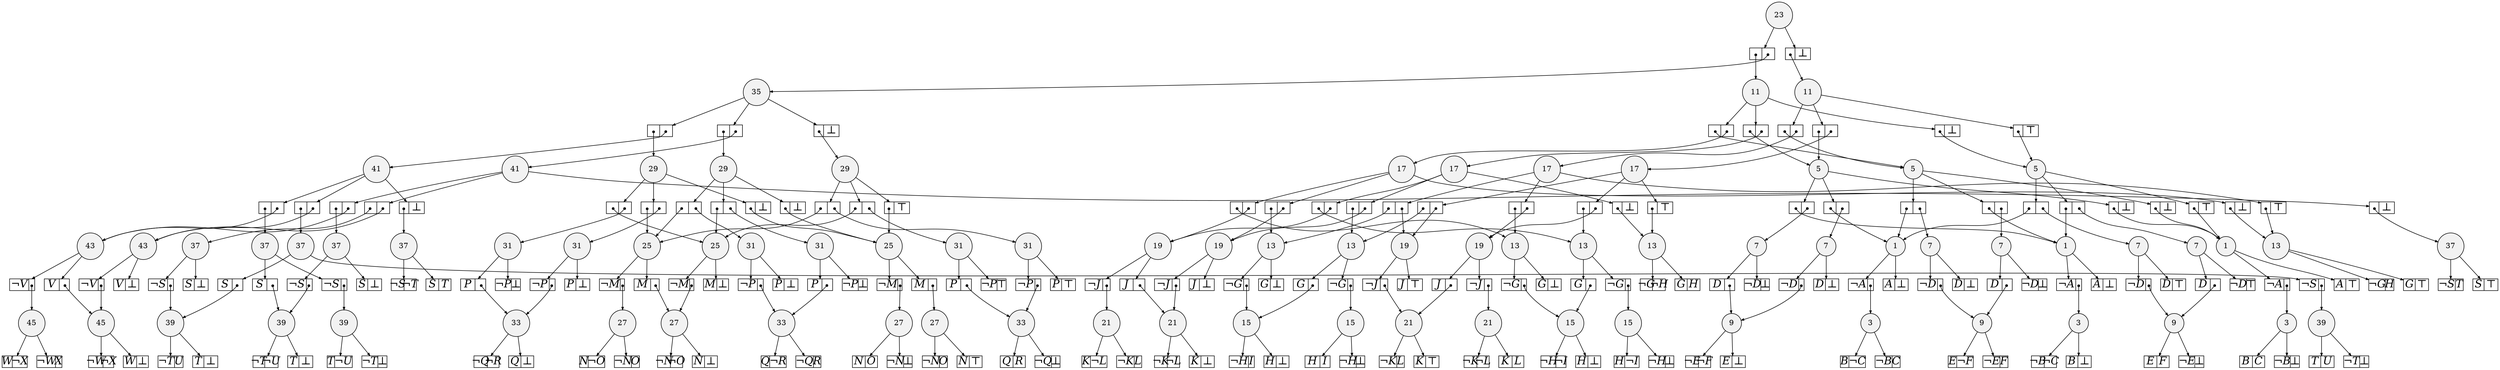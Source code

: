 
digraph sdd {

overlap=false

{rank=same; n303 n269 }
{rank=same; n293 n304 }
{rank=same; n368 n330 }
{rank=same; n277 n279 n275 n281 }
{rank=same; n329 n367 n327 n326 n366 n365 }
{rank=same; n369 }
{rank=same; n252 n351 n340 }
{rank=same; n352 n353 n342 n253 n341 n254 }
{rank=same; n343 n354 n255 }
{rank=same; n209 n241 n214 n213 }
{rank=same; n215 n239 n242 }
{rank=same; n370 }
{rank=same; n199 n136 n106 n133 }
{rank=same; n127 n137 n200 n134 }
{rank=same; n202 n201 n161 n195 }
{rank=same; n115 n111 n117 n113 }
{rank=same; n157 n158 n192 n194 n193 n160 }
{rank=same; n197 n203 }
{rank=same; n92 n167 n180 }
{rank=same; n169 n181 n94 n93 n168 n182 }
{rank=same; n170 n183 n95 }
{rank=same; n83 n59 n55 }
{rank=same; n87 n89 n80 }

n303 [label= "45",style=filled,fillcolor=gray95,shape=circle,height=.25,width=.25]; 
n303e0
      [label= "<L>W|<R>&not;X",
      shape=record,
      fontsize=20,
      fontname="Times-Italic",
      fillcolor=white,
      style=filled,
      fixedsize=true,
      height=.30, 
      width=.65];

n303->n303e0 [arrowsize=.50];
n303e1
      [label= "<L>&not;W|<R>X",
      shape=record,
      fontsize=20,
      fontname="Times-Italic",
      fillcolor=white,
      style=filled,
      fixedsize=true,
      height=.30, 
      width=.65];

n303->n303e1 [arrowsize=.50];
n269 [label= "45",style=filled,fillcolor=gray95,shape=circle,height=.25,width=.25]; 
n269e0
      [label= "<L>&not;W|<R>&not;X",
      shape=record,
      fontsize=20,
      fontname="Times-Italic",
      fillcolor=white,
      style=filled,
      fixedsize=true,
      height=.30, 
      width=.65];

n269->n269e0 [arrowsize=.50];
n269e1
      [label= "<L>W|<R>&#8869;",
      shape=record,
      fontsize=20,
      fontname="Times-Italic",
      fillcolor=white,
      style=filled,
      fixedsize=true,
      height=.30, 
      width=.65];

n269->n269e1 [arrowsize=.50];
n293 [label= "43",style=filled,fillcolor=gray95,shape=circle,height=.25,width=.25]; 
n293e0
      [label= "<L>&not;V|<R>",
      shape=record,
      fontsize=20,
      fontname="Times-Italic",
      fillcolor=white,
      style=filled,
      fixedsize=true,
      height=.30, 
      width=.65];

n293->n293e0 [arrowsize=.50];
n293e0:R:c->n269 [arrowsize=.50,tailclip=false,arrowtail=dot,dir=both];
n293e1
      [label= "<L>V|<R>&#8869;",
      shape=record,
      fontsize=20,
      fontname="Times-Italic",
      fillcolor=white,
      style=filled,
      fixedsize=true,
      height=.30, 
      width=.65];

n293->n293e1 [arrowsize=.50];
n304 [label= "43",style=filled,fillcolor=gray95,shape=circle,height=.25,width=.25]; 
n304e0
      [label= "<L>&not;V|<R>",
      shape=record,
      fontsize=20,
      fontname="Times-Italic",
      fillcolor=white,
      style=filled,
      fixedsize=true,
      height=.30, 
      width=.65];

n304->n304e0 [arrowsize=.50];
n304e0:R:c->n303 [arrowsize=.50,tailclip=false,arrowtail=dot,dir=both];
n304e1
      [label= "<L>V|<R>",
      shape=record,
      fontsize=20,
      fontname="Times-Italic",
      fillcolor=white,
      style=filled,
      fixedsize=true,
      height=.30, 
      width=.65];

n304->n304e1 [arrowsize=.50];
n304e1:R:c->n269 [arrowsize=.50,tailclip=false,arrowtail=dot,dir=both];
n368 [label= "41",style=filled,fillcolor=gray95,shape=circle,height=.25,width=.25]; 
n368e0
      [label= "<L>|<R>",
      shape=record,
      fontsize=20,
      fontname="Times-Italic",
      fillcolor=white,
      style=filled,
      fixedsize=true,
      height=.30, 
      width=.65];

n368->n368e0 [arrowsize=.50];
n368e0:L:c->n365 [arrowsize=.50,tailclip=false,arrowtail=dot,dir=both];
n368e0:R:c->n304 [arrowsize=.50,tailclip=false,arrowtail=dot,dir=both];
n368e1
      [label= "<L>|<R>",
      shape=record,
      fontsize=20,
      fontname="Times-Italic",
      fillcolor=white,
      style=filled,
      fixedsize=true,
      height=.30, 
      width=.65];

n368->n368e1 [arrowsize=.50];
n368e1:L:c->n366 [arrowsize=.50,tailclip=false,arrowtail=dot,dir=both];
n368e1:R:c->n293 [arrowsize=.50,tailclip=false,arrowtail=dot,dir=both];
n368e2
      [label= "<L>|<R>&#8869;",
      shape=record,
      fontsize=20,
      fontname="Times-Italic",
      fillcolor=white,
      style=filled,
      fixedsize=true,
      height=.30, 
      width=.65];

n368->n368e2 [arrowsize=.50];
n368e2:L:c->n367 [arrowsize=.50,tailclip=false,arrowtail=dot,dir=both];
n330 [label= "41",style=filled,fillcolor=gray95,shape=circle,height=.25,width=.25]; 
n330e0
      [label= "<L>|<R>",
      shape=record,
      fontsize=20,
      fontname="Times-Italic",
      fillcolor=white,
      style=filled,
      fixedsize=true,
      height=.30, 
      width=.65];

n330->n330e0 [arrowsize=.50];
n330e0:L:c->n326 [arrowsize=.50,tailclip=false,arrowtail=dot,dir=both];
n330e0:R:c->n304 [arrowsize=.50,tailclip=false,arrowtail=dot,dir=both];
n330e1
      [label= "<L>|<R>",
      shape=record,
      fontsize=20,
      fontname="Times-Italic",
      fillcolor=white,
      style=filled,
      fixedsize=true,
      height=.30, 
      width=.65];

n330->n330e1 [arrowsize=.50];
n330e1:L:c->n327 [arrowsize=.50,tailclip=false,arrowtail=dot,dir=both];
n330e1:R:c->n293 [arrowsize=.50,tailclip=false,arrowtail=dot,dir=both];
n330e2
      [label= "<L>|<R>&#8869;",
      shape=record,
      fontsize=20,
      fontname="Times-Italic",
      fillcolor=white,
      style=filled,
      fixedsize=true,
      height=.30, 
      width=.65];

n330->n330e2 [arrowsize=.50];
n330e2:L:c->n329 [arrowsize=.50,tailclip=false,arrowtail=dot,dir=both];
n277 [label= "39",style=filled,fillcolor=gray95,shape=circle,height=.25,width=.25]; 
n277e0
      [label= "<L>T|<R>U",
      shape=record,
      fontsize=20,
      fontname="Times-Italic",
      fillcolor=white,
      style=filled,
      fixedsize=true,
      height=.30, 
      width=.65];

n277->n277e0 [arrowsize=.50];
n277e1
      [label= "<L>&not;T|<R>&#8869;",
      shape=record,
      fontsize=20,
      fontname="Times-Italic",
      fillcolor=white,
      style=filled,
      fixedsize=true,
      height=.30, 
      width=.65];

n277->n277e1 [arrowsize=.50];
n279 [label= "39",style=filled,fillcolor=gray95,shape=circle,height=.25,width=.25]; 
n279e0
      [label= "<L>&not;T|<R>&not;U",
      shape=record,
      fontsize=20,
      fontname="Times-Italic",
      fillcolor=white,
      style=filled,
      fixedsize=true,
      height=.30, 
      width=.65];

n279->n279e0 [arrowsize=.50];
n279e1
      [label= "<L>T|<R>&#8869;",
      shape=record,
      fontsize=20,
      fontname="Times-Italic",
      fillcolor=white,
      style=filled,
      fixedsize=true,
      height=.30, 
      width=.65];

n279->n279e1 [arrowsize=.50];
n275 [label= "39",style=filled,fillcolor=gray95,shape=circle,height=.25,width=.25]; 
n275e0
      [label= "<L>T|<R>&not;U",
      shape=record,
      fontsize=20,
      fontname="Times-Italic",
      fillcolor=white,
      style=filled,
      fixedsize=true,
      height=.30, 
      width=.65];

n275->n275e0 [arrowsize=.50];
n275e1
      [label= "<L>&not;T|<R>&#8869;",
      shape=record,
      fontsize=20,
      fontname="Times-Italic",
      fillcolor=white,
      style=filled,
      fixedsize=true,
      height=.30, 
      width=.65];

n275->n275e1 [arrowsize=.50];
n281 [label= "39",style=filled,fillcolor=gray95,shape=circle,height=.25,width=.25]; 
n281e0
      [label= "<L>&not;T|<R>U",
      shape=record,
      fontsize=20,
      fontname="Times-Italic",
      fillcolor=white,
      style=filled,
      fixedsize=true,
      height=.30, 
      width=.65];

n281->n281e0 [arrowsize=.50];
n281e1
      [label= "<L>T|<R>&#8869;",
      shape=record,
      fontsize=20,
      fontname="Times-Italic",
      fillcolor=white,
      style=filled,
      fixedsize=true,
      height=.30, 
      width=.65];

n281->n281e1 [arrowsize=.50];
n329 [label= "37",style=filled,fillcolor=gray95,shape=circle,height=.25,width=.25]; 
n329e0
      [label= "<L>&not;S|<R>T",
      shape=record,
      fontsize=20,
      fontname="Times-Italic",
      fillcolor=white,
      style=filled,
      fixedsize=true,
      height=.30, 
      width=.65];

n329->n329e0 [arrowsize=.50];
n329e1
      [label= "<L>S|<R>&#8868;",
      shape=record,
      fontsize=20,
      fontname="Times-Italic",
      fillcolor=white,
      style=filled,
      fixedsize=true,
      height=.30, 
      width=.65];

n329->n329e1 [arrowsize=.50];
n367 [label= "37",style=filled,fillcolor=gray95,shape=circle,height=.25,width=.25]; 
n367e0
      [label= "<L>&not;S|<R>&not;T",
      shape=record,
      fontsize=20,
      fontname="Times-Italic",
      fillcolor=white,
      style=filled,
      fixedsize=true,
      height=.30, 
      width=.65];

n367->n367e0 [arrowsize=.50];
n367e1
      [label= "<L>S|<R>T",
      shape=record,
      fontsize=20,
      fontname="Times-Italic",
      fillcolor=white,
      style=filled,
      fixedsize=true,
      height=.30, 
      width=.65];

n367->n367e1 [arrowsize=.50];
n327 [label= "37",style=filled,fillcolor=gray95,shape=circle,height=.25,width=.25]; 
n327e0
      [label= "<L>&not;S|<R>",
      shape=record,
      fontsize=20,
      fontname="Times-Italic",
      fillcolor=white,
      style=filled,
      fixedsize=true,
      height=.30, 
      width=.65];

n327->n327e0 [arrowsize=.50];
n327e0:R:c->n281 [arrowsize=.50,tailclip=false,arrowtail=dot,dir=both];
n327e1
      [label= "<L>S|<R>&#8869;",
      shape=record,
      fontsize=20,
      fontname="Times-Italic",
      fillcolor=white,
      style=filled,
      fixedsize=true,
      height=.30, 
      width=.65];

n327->n327e1 [arrowsize=.50];
n326 [label= "37",style=filled,fillcolor=gray95,shape=circle,height=.25,width=.25]; 
n326e0
      [label= "<L>&not;S|<R>",
      shape=record,
      fontsize=20,
      fontname="Times-Italic",
      fillcolor=white,
      style=filled,
      fixedsize=true,
      height=.30, 
      width=.65];

n326->n326e0 [arrowsize=.50];
n326e0:R:c->n279 [arrowsize=.50,tailclip=false,arrowtail=dot,dir=both];
n326e1
      [label= "<L>S|<R>&#8869;",
      shape=record,
      fontsize=20,
      fontname="Times-Italic",
      fillcolor=white,
      style=filled,
      fixedsize=true,
      height=.30, 
      width=.65];

n326->n326e1 [arrowsize=.50];
n366 [label= "37",style=filled,fillcolor=gray95,shape=circle,height=.25,width=.25]; 
n366e0
      [label= "<L>S|<R>",
      shape=record,
      fontsize=20,
      fontname="Times-Italic",
      fillcolor=white,
      style=filled,
      fixedsize=true,
      height=.30, 
      width=.65];

n366->n366e0 [arrowsize=.50];
n366e0:R:c->n281 [arrowsize=.50,tailclip=false,arrowtail=dot,dir=both];
n366e1
      [label= "<L>&not;S|<R>",
      shape=record,
      fontsize=20,
      fontname="Times-Italic",
      fillcolor=white,
      style=filled,
      fixedsize=true,
      height=.30, 
      width=.65];

n366->n366e1 [arrowsize=.50];
n366e1:R:c->n277 [arrowsize=.50,tailclip=false,arrowtail=dot,dir=both];
n365 [label= "37",style=filled,fillcolor=gray95,shape=circle,height=.25,width=.25]; 
n365e0
      [label= "<L>S|<R>",
      shape=record,
      fontsize=20,
      fontname="Times-Italic",
      fillcolor=white,
      style=filled,
      fixedsize=true,
      height=.30, 
      width=.65];

n365->n365e0 [arrowsize=.50];
n365e0:R:c->n279 [arrowsize=.50,tailclip=false,arrowtail=dot,dir=both];
n365e1
      [label= "<L>&not;S|<R>",
      shape=record,
      fontsize=20,
      fontname="Times-Italic",
      fillcolor=white,
      style=filled,
      fixedsize=true,
      height=.30, 
      width=.65];

n365->n365e1 [arrowsize=.50];
n365e1:R:c->n275 [arrowsize=.50,tailclip=false,arrowtail=dot,dir=both];
n369 [label= "35",style=filled,fillcolor=gray95,shape=circle,height=.25,width=.25]; 
n369e0
      [label= "<L>|<R>",
      shape=record,
      fontsize=20,
      fontname="Times-Italic",
      fillcolor=white,
      style=filled,
      fixedsize=true,
      height=.30, 
      width=.65];

n369->n369e0 [arrowsize=.50];
n369e0:L:c->n343 [arrowsize=.50,tailclip=false,arrowtail=dot,dir=both];
n369e0:R:c->n368 [arrowsize=.50,tailclip=false,arrowtail=dot,dir=both];
n369e1
      [label= "<L>|<R>",
      shape=record,
      fontsize=20,
      fontname="Times-Italic",
      fillcolor=white,
      style=filled,
      fixedsize=true,
      height=.30, 
      width=.65];

n369->n369e1 [arrowsize=.50];
n369e1:L:c->n354 [arrowsize=.50,tailclip=false,arrowtail=dot,dir=both];
n369e1:R:c->n330 [arrowsize=.50,tailclip=false,arrowtail=dot,dir=both];
n369e2
      [label= "<L>|<R>&#8869;",
      shape=record,
      fontsize=20,
      fontname="Times-Italic",
      fillcolor=white,
      style=filled,
      fixedsize=true,
      height=.30, 
      width=.65];

n369->n369e2 [arrowsize=.50];
n369e2:L:c->n255 [arrowsize=.50,tailclip=false,arrowtail=dot,dir=both];
n252 [label= "33",style=filled,fillcolor=gray95,shape=circle,height=.25,width=.25]; 
n252e0
      [label= "<L>Q|<R>R",
      shape=record,
      fontsize=20,
      fontname="Times-Italic",
      fillcolor=white,
      style=filled,
      fixedsize=true,
      height=.30, 
      width=.65];

n252->n252e0 [arrowsize=.50];
n252e1
      [label= "<L>&not;Q|<R>&#8869;",
      shape=record,
      fontsize=20,
      fontname="Times-Italic",
      fillcolor=white,
      style=filled,
      fixedsize=true,
      height=.30, 
      width=.65];

n252->n252e1 [arrowsize=.50];
n351 [label= "33",style=filled,fillcolor=gray95,shape=circle,height=.25,width=.25]; 
n351e0
      [label= "<L>Q|<R>&not;R",
      shape=record,
      fontsize=20,
      fontname="Times-Italic",
      fillcolor=white,
      style=filled,
      fixedsize=true,
      height=.30, 
      width=.65];

n351->n351e0 [arrowsize=.50];
n351e1
      [label= "<L>&not;Q|<R>R",
      shape=record,
      fontsize=20,
      fontname="Times-Italic",
      fillcolor=white,
      style=filled,
      fixedsize=true,
      height=.30, 
      width=.65];

n351->n351e1 [arrowsize=.50];
n340 [label= "33",style=filled,fillcolor=gray95,shape=circle,height=.25,width=.25]; 
n340e0
      [label= "<L>&not;Q|<R>&not;R",
      shape=record,
      fontsize=20,
      fontname="Times-Italic",
      fillcolor=white,
      style=filled,
      fixedsize=true,
      height=.30, 
      width=.65];

n340->n340e0 [arrowsize=.50];
n340e1
      [label= "<L>Q|<R>&#8869;",
      shape=record,
      fontsize=20,
      fontname="Times-Italic",
      fillcolor=white,
      style=filled,
      fixedsize=true,
      height=.30, 
      width=.65];

n340->n340e1 [arrowsize=.50];
n352 [label= "31",style=filled,fillcolor=gray95,shape=circle,height=.25,width=.25]; 
n352e0
      [label= "<L>&not;P|<R>",
      shape=record,
      fontsize=20,
      fontname="Times-Italic",
      fillcolor=white,
      style=filled,
      fixedsize=true,
      height=.30, 
      width=.65];

n352->n352e0 [arrowsize=.50];
n352e0:R:c->n351 [arrowsize=.50,tailclip=false,arrowtail=dot,dir=both];
n352e1
      [label= "<L>P|<R>&#8869;",
      shape=record,
      fontsize=20,
      fontname="Times-Italic",
      fillcolor=white,
      style=filled,
      fixedsize=true,
      height=.30, 
      width=.65];

n352->n352e1 [arrowsize=.50];
n353 [label= "31",style=filled,fillcolor=gray95,shape=circle,height=.25,width=.25]; 
n353e0
      [label= "<L>P|<R>",
      shape=record,
      fontsize=20,
      fontname="Times-Italic",
      fillcolor=white,
      style=filled,
      fixedsize=true,
      height=.30, 
      width=.65];

n353->n353e0 [arrowsize=.50];
n353e0:R:c->n351 [arrowsize=.50,tailclip=false,arrowtail=dot,dir=both];
n353e1
      [label= "<L>&not;P|<R>&#8869;",
      shape=record,
      fontsize=20,
      fontname="Times-Italic",
      fillcolor=white,
      style=filled,
      fixedsize=true,
      height=.30, 
      width=.65];

n353->n353e1 [arrowsize=.50];
n342 [label= "31",style=filled,fillcolor=gray95,shape=circle,height=.25,width=.25]; 
n342e0
      [label= "<L>P|<R>",
      shape=record,
      fontsize=20,
      fontname="Times-Italic",
      fillcolor=white,
      style=filled,
      fixedsize=true,
      height=.30, 
      width=.65];

n342->n342e0 [arrowsize=.50];
n342e0:R:c->n340 [arrowsize=.50,tailclip=false,arrowtail=dot,dir=both];
n342e1
      [label= "<L>&not;P|<R>&#8869;",
      shape=record,
      fontsize=20,
      fontname="Times-Italic",
      fillcolor=white,
      style=filled,
      fixedsize=true,
      height=.30, 
      width=.65];

n342->n342e1 [arrowsize=.50];
n253 [label= "31",style=filled,fillcolor=gray95,shape=circle,height=.25,width=.25]; 
n253e0
      [label= "<L>P|<R>",
      shape=record,
      fontsize=20,
      fontname="Times-Italic",
      fillcolor=white,
      style=filled,
      fixedsize=true,
      height=.30, 
      width=.65];

n253->n253e0 [arrowsize=.50];
n253e0:R:c->n252 [arrowsize=.50,tailclip=false,arrowtail=dot,dir=both];
n253e1
      [label= "<L>&not;P|<R>&#8868;",
      shape=record,
      fontsize=20,
      fontname="Times-Italic",
      fillcolor=white,
      style=filled,
      fixedsize=true,
      height=.30, 
      width=.65];

n253->n253e1 [arrowsize=.50];
n341 [label= "31",style=filled,fillcolor=gray95,shape=circle,height=.25,width=.25]; 
n341e0
      [label= "<L>&not;P|<R>",
      shape=record,
      fontsize=20,
      fontname="Times-Italic",
      fillcolor=white,
      style=filled,
      fixedsize=true,
      height=.30, 
      width=.65];

n341->n341e0 [arrowsize=.50];
n341e0:R:c->n340 [arrowsize=.50,tailclip=false,arrowtail=dot,dir=both];
n341e1
      [label= "<L>P|<R>&#8869;",
      shape=record,
      fontsize=20,
      fontname="Times-Italic",
      fillcolor=white,
      style=filled,
      fixedsize=true,
      height=.30, 
      width=.65];

n341->n341e1 [arrowsize=.50];
n254 [label= "31",style=filled,fillcolor=gray95,shape=circle,height=.25,width=.25]; 
n254e0
      [label= "<L>&not;P|<R>",
      shape=record,
      fontsize=20,
      fontname="Times-Italic",
      fillcolor=white,
      style=filled,
      fixedsize=true,
      height=.30, 
      width=.65];

n254->n254e0 [arrowsize=.50];
n254e0:R:c->n252 [arrowsize=.50,tailclip=false,arrowtail=dot,dir=both];
n254e1
      [label= "<L>P|<R>&#8868;",
      shape=record,
      fontsize=20,
      fontname="Times-Italic",
      fillcolor=white,
      style=filled,
      fixedsize=true,
      height=.30, 
      width=.65];

n254->n254e1 [arrowsize=.50];
n343 [label= "29",style=filled,fillcolor=gray95,shape=circle,height=.25,width=.25]; 
n343e0
      [label= "<L>|<R>",
      shape=record,
      fontsize=20,
      fontname="Times-Italic",
      fillcolor=white,
      style=filled,
      fixedsize=true,
      height=.30, 
      width=.65];

n343->n343e0 [arrowsize=.50];
n343e0:L:c->n239 [arrowsize=.50,tailclip=false,arrowtail=dot,dir=both];
n343e0:R:c->n342 [arrowsize=.50,tailclip=false,arrowtail=dot,dir=both];
n343e1
      [label= "<L>|<R>",
      shape=record,
      fontsize=20,
      fontname="Times-Italic",
      fillcolor=white,
      style=filled,
      fixedsize=true,
      height=.30, 
      width=.65];

n343->n343e1 [arrowsize=.50];
n343e1:L:c->n242 [arrowsize=.50,tailclip=false,arrowtail=dot,dir=both];
n343e1:R:c->n341 [arrowsize=.50,tailclip=false,arrowtail=dot,dir=both];
n343e2
      [label= "<L>|<R>&#8869;",
      shape=record,
      fontsize=20,
      fontname="Times-Italic",
      fillcolor=white,
      style=filled,
      fixedsize=true,
      height=.30, 
      width=.65];

n343->n343e2 [arrowsize=.50];
n343e2:L:c->n215 [arrowsize=.50,tailclip=false,arrowtail=dot,dir=both];
n354 [label= "29",style=filled,fillcolor=gray95,shape=circle,height=.25,width=.25]; 
n354e0
      [label= "<L>|<R>",
      shape=record,
      fontsize=20,
      fontname="Times-Italic",
      fillcolor=white,
      style=filled,
      fixedsize=true,
      height=.30, 
      width=.65];

n354->n354e0 [arrowsize=.50];
n354e0:L:c->n239 [arrowsize=.50,tailclip=false,arrowtail=dot,dir=both];
n354e0:R:c->n353 [arrowsize=.50,tailclip=false,arrowtail=dot,dir=both];
n354e1
      [label= "<L>|<R>",
      shape=record,
      fontsize=20,
      fontname="Times-Italic",
      fillcolor=white,
      style=filled,
      fixedsize=true,
      height=.30, 
      width=.65];

n354->n354e1 [arrowsize=.50];
n354e1:L:c->n242 [arrowsize=.50,tailclip=false,arrowtail=dot,dir=both];
n354e1:R:c->n352 [arrowsize=.50,tailclip=false,arrowtail=dot,dir=both];
n354e2
      [label= "<L>|<R>&#8869;",
      shape=record,
      fontsize=20,
      fontname="Times-Italic",
      fillcolor=white,
      style=filled,
      fixedsize=true,
      height=.30, 
      width=.65];

n354->n354e2 [arrowsize=.50];
n354e2:L:c->n215 [arrowsize=.50,tailclip=false,arrowtail=dot,dir=both];
n255 [label= "29",style=filled,fillcolor=gray95,shape=circle,height=.25,width=.25]; 
n255e0
      [label= "<L>|<R>",
      shape=record,
      fontsize=20,
      fontname="Times-Italic",
      fillcolor=white,
      style=filled,
      fixedsize=true,
      height=.30, 
      width=.65];

n255->n255e0 [arrowsize=.50];
n255e0:L:c->n242 [arrowsize=.50,tailclip=false,arrowtail=dot,dir=both];
n255e0:R:c->n254 [arrowsize=.50,tailclip=false,arrowtail=dot,dir=both];
n255e1
      [label= "<L>|<R>",
      shape=record,
      fontsize=20,
      fontname="Times-Italic",
      fillcolor=white,
      style=filled,
      fixedsize=true,
      height=.30, 
      width=.65];

n255->n255e1 [arrowsize=.50];
n255e1:L:c->n239 [arrowsize=.50,tailclip=false,arrowtail=dot,dir=both];
n255e1:R:c->n253 [arrowsize=.50,tailclip=false,arrowtail=dot,dir=both];
n255e2
      [label= "<L>|<R>&#8868;",
      shape=record,
      fontsize=20,
      fontname="Times-Italic",
      fillcolor=white,
      style=filled,
      fixedsize=true,
      height=.30, 
      width=.65];

n255->n255e2 [arrowsize=.50];
n255e2:L:c->n215 [arrowsize=.50,tailclip=false,arrowtail=dot,dir=both];
n209 [label= "27",style=filled,fillcolor=gray95,shape=circle,height=.25,width=.25]; 
n209e0
      [label= "<L>&not;N|<R>&not;O",
      shape=record,
      fontsize=20,
      fontname="Times-Italic",
      fillcolor=white,
      style=filled,
      fixedsize=true,
      height=.30, 
      width=.65];

n209->n209e0 [arrowsize=.50];
n209e1
      [label= "<L>N|<R>&#8869;",
      shape=record,
      fontsize=20,
      fontname="Times-Italic",
      fillcolor=white,
      style=filled,
      fixedsize=true,
      height=.30, 
      width=.65];

n209->n209e1 [arrowsize=.50];
n241 [label= "27",style=filled,fillcolor=gray95,shape=circle,height=.25,width=.25]; 
n241e0
      [label= "<L>N|<R>&not;O",
      shape=record,
      fontsize=20,
      fontname="Times-Italic",
      fillcolor=white,
      style=filled,
      fixedsize=true,
      height=.30, 
      width=.65];

n241->n241e0 [arrowsize=.50];
n241e1
      [label= "<L>&not;N|<R>O",
      shape=record,
      fontsize=20,
      fontname="Times-Italic",
      fillcolor=white,
      style=filled,
      fixedsize=true,
      height=.30, 
      width=.65];

n241->n241e1 [arrowsize=.50];
n214 [label= "27",style=filled,fillcolor=gray95,shape=circle,height=.25,width=.25]; 
n214e0
      [label= "<L>N|<R>O",
      shape=record,
      fontsize=20,
      fontname="Times-Italic",
      fillcolor=white,
      style=filled,
      fixedsize=true,
      height=.30, 
      width=.65];

n214->n214e0 [arrowsize=.50];
n214e1
      [label= "<L>&not;N|<R>&#8869;",
      shape=record,
      fontsize=20,
      fontname="Times-Italic",
      fillcolor=white,
      style=filled,
      fixedsize=true,
      height=.30, 
      width=.65];

n214->n214e1 [arrowsize=.50];
n213 [label= "27",style=filled,fillcolor=gray95,shape=circle,height=.25,width=.25]; 
n213e0
      [label= "<L>&not;N|<R>O",
      shape=record,
      fontsize=20,
      fontname="Times-Italic",
      fillcolor=white,
      style=filled,
      fixedsize=true,
      height=.30, 
      width=.65];

n213->n213e0 [arrowsize=.50];
n213e1
      [label= "<L>N|<R>&#8868;",
      shape=record,
      fontsize=20,
      fontname="Times-Italic",
      fillcolor=white,
      style=filled,
      fixedsize=true,
      height=.30, 
      width=.65];

n213->n213e1 [arrowsize=.50];
n215 [label= "25",style=filled,fillcolor=gray95,shape=circle,height=.25,width=.25]; 
n215e0
      [label= "<L>&not;M|<R>",
      shape=record,
      fontsize=20,
      fontname="Times-Italic",
      fillcolor=white,
      style=filled,
      fixedsize=true,
      height=.30, 
      width=.65];

n215->n215e0 [arrowsize=.50];
n215e0:R:c->n214 [arrowsize=.50,tailclip=false,arrowtail=dot,dir=both];
n215e1
      [label= "<L>M|<R>",
      shape=record,
      fontsize=20,
      fontname="Times-Italic",
      fillcolor=white,
      style=filled,
      fixedsize=true,
      height=.30, 
      width=.65];

n215->n215e1 [arrowsize=.50];
n215e1:R:c->n213 [arrowsize=.50,tailclip=false,arrowtail=dot,dir=both];
n239 [label= "25",style=filled,fillcolor=gray95,shape=circle,height=.25,width=.25]; 
n239e0
      [label= "<L>&not;M|<R>",
      shape=record,
      fontsize=20,
      fontname="Times-Italic",
      fillcolor=white,
      style=filled,
      fixedsize=true,
      height=.30, 
      width=.65];

n239->n239e0 [arrowsize=.50];
n239e0:R:c->n209 [arrowsize=.50,tailclip=false,arrowtail=dot,dir=both];
n239e1
      [label= "<L>M|<R>&#8869;",
      shape=record,
      fontsize=20,
      fontname="Times-Italic",
      fillcolor=white,
      style=filled,
      fixedsize=true,
      height=.30, 
      width=.65];

n239->n239e1 [arrowsize=.50];
n242 [label= "25",style=filled,fillcolor=gray95,shape=circle,height=.25,width=.25]; 
n242e0
      [label= "<L>&not;M|<R>",
      shape=record,
      fontsize=20,
      fontname="Times-Italic",
      fillcolor=white,
      style=filled,
      fixedsize=true,
      height=.30, 
      width=.65];

n242->n242e0 [arrowsize=.50];
n242e0:R:c->n241 [arrowsize=.50,tailclip=false,arrowtail=dot,dir=both];
n242e1
      [label= "<L>M|<R>",
      shape=record,
      fontsize=20,
      fontname="Times-Italic",
      fillcolor=white,
      style=filled,
      fixedsize=true,
      height=.30, 
      width=.65];

n242->n242e1 [arrowsize=.50];
n242e1:R:c->n209 [arrowsize=.50,tailclip=false,arrowtail=dot,dir=both];
n370 [label= "23",style=filled,fillcolor=gray95,shape=circle,height=.25,width=.25]; 
n370e0
      [label= "<L>|<R>",
      shape=record,
      fontsize=20,
      fontname="Times-Italic",
      fillcolor=white,
      style=filled,
      fixedsize=true,
      height=.30, 
      width=.65];

n370->n370e0 [arrowsize=.50];
n370e0:L:c->n197 [arrowsize=.50,tailclip=false,arrowtail=dot,dir=both];
n370e0:R:c->n369 [arrowsize=.50,tailclip=false,arrowtail=dot,dir=both];
n370e1
      [label= "<L>|<R>&#8869;",
      shape=record,
      fontsize=20,
      fontname="Times-Italic",
      fillcolor=white,
      style=filled,
      fixedsize=true,
      height=.30, 
      width=.65];

n370->n370e1 [arrowsize=.50];
n370e1:L:c->n203 [arrowsize=.50,tailclip=false,arrowtail=dot,dir=both];
n199 [label= "21",style=filled,fillcolor=gray95,shape=circle,height=.25,width=.25]; 
n199e0
      [label= "<L>&not;K|<R>&not;L",
      shape=record,
      fontsize=20,
      fontname="Times-Italic",
      fillcolor=white,
      style=filled,
      fixedsize=true,
      height=.30, 
      width=.65];

n199->n199e0 [arrowsize=.50];
n199e1
      [label= "<L>K|<R>L",
      shape=record,
      fontsize=20,
      fontname="Times-Italic",
      fillcolor=white,
      style=filled,
      fixedsize=true,
      height=.30, 
      width=.65];

n199->n199e1 [arrowsize=.50];
n136 [label= "21",style=filled,fillcolor=gray95,shape=circle,height=.25,width=.25]; 
n136e0
      [label= "<L>K|<R>&not;L",
      shape=record,
      fontsize=20,
      fontname="Times-Italic",
      fillcolor=white,
      style=filled,
      fixedsize=true,
      height=.30, 
      width=.65];

n136->n136e0 [arrowsize=.50];
n136e1
      [label= "<L>&not;K|<R>L",
      shape=record,
      fontsize=20,
      fontname="Times-Italic",
      fillcolor=white,
      style=filled,
      fixedsize=true,
      height=.30, 
      width=.65];

n136->n136e1 [arrowsize=.50];
n106 [label= "21",style=filled,fillcolor=gray95,shape=circle,height=.25,width=.25]; 
n106e0
      [label= "<L>&not;K|<R>&not;L",
      shape=record,
      fontsize=20,
      fontname="Times-Italic",
      fillcolor=white,
      style=filled,
      fixedsize=true,
      height=.30, 
      width=.65];

n106->n106e0 [arrowsize=.50];
n106e1
      [label= "<L>K|<R>&#8869;",
      shape=record,
      fontsize=20,
      fontname="Times-Italic",
      fillcolor=white,
      style=filled,
      fixedsize=true,
      height=.30, 
      width=.65];

n106->n106e1 [arrowsize=.50];
n133 [label= "21",style=filled,fillcolor=gray95,shape=circle,height=.25,width=.25]; 
n133e0
      [label= "<L>&not;K|<R>L",
      shape=record,
      fontsize=20,
      fontname="Times-Italic",
      fillcolor=white,
      style=filled,
      fixedsize=true,
      height=.30, 
      width=.65];

n133->n133e0 [arrowsize=.50];
n133e1
      [label= "<L>K|<R>&#8868;",
      shape=record,
      fontsize=20,
      fontname="Times-Italic",
      fillcolor=white,
      style=filled,
      fixedsize=true,
      height=.30, 
      width=.65];

n133->n133e1 [arrowsize=.50];
n127 [label= "19",style=filled,fillcolor=gray95,shape=circle,height=.25,width=.25]; 
n127e0
      [label= "<L>&not;J|<R>",
      shape=record,
      fontsize=20,
      fontname="Times-Italic",
      fillcolor=white,
      style=filled,
      fixedsize=true,
      height=.30, 
      width=.65];

n127->n127e0 [arrowsize=.50];
n127e0:R:c->n106 [arrowsize=.50,tailclip=false,arrowtail=dot,dir=both];
n127e1
      [label= "<L>J|<R>&#8869;",
      shape=record,
      fontsize=20,
      fontname="Times-Italic",
      fillcolor=white,
      style=filled,
      fixedsize=true,
      height=.30, 
      width=.65];

n127->n127e1 [arrowsize=.50];
n137 [label= "19",style=filled,fillcolor=gray95,shape=circle,height=.25,width=.25]; 
n137e0
      [label= "<L>&not;J|<R>",
      shape=record,
      fontsize=20,
      fontname="Times-Italic",
      fillcolor=white,
      style=filled,
      fixedsize=true,
      height=.30, 
      width=.65];

n137->n137e0 [arrowsize=.50];
n137e0:R:c->n136 [arrowsize=.50,tailclip=false,arrowtail=dot,dir=both];
n137e1
      [label= "<L>J|<R>",
      shape=record,
      fontsize=20,
      fontname="Times-Italic",
      fillcolor=white,
      style=filled,
      fixedsize=true,
      height=.30, 
      width=.65];

n137->n137e1 [arrowsize=.50];
n137e1:R:c->n106 [arrowsize=.50,tailclip=false,arrowtail=dot,dir=both];
n200 [label= "19",style=filled,fillcolor=gray95,shape=circle,height=.25,width=.25]; 
n200e0
      [label= "<L>&not;J|<R>",
      shape=record,
      fontsize=20,
      fontname="Times-Italic",
      fillcolor=white,
      style=filled,
      fixedsize=true,
      height=.30, 
      width=.65];

n200->n200e0 [arrowsize=.50];
n200e0:R:c->n199 [arrowsize=.50,tailclip=false,arrowtail=dot,dir=both];
n200e1
      [label= "<L>J|<R>",
      shape=record,
      fontsize=20,
      fontname="Times-Italic",
      fillcolor=white,
      style=filled,
      fixedsize=true,
      height=.30, 
      width=.65];

n200->n200e1 [arrowsize=.50];
n200e1:R:c->n133 [arrowsize=.50,tailclip=false,arrowtail=dot,dir=both];
n134 [label= "19",style=filled,fillcolor=gray95,shape=circle,height=.25,width=.25]; 
n134e0
      [label= "<L>&not;J|<R>",
      shape=record,
      fontsize=20,
      fontname="Times-Italic",
      fillcolor=white,
      style=filled,
      fixedsize=true,
      height=.30, 
      width=.65];

n134->n134e0 [arrowsize=.50];
n134e0:R:c->n133 [arrowsize=.50,tailclip=false,arrowtail=dot,dir=both];
n134e1
      [label= "<L>J|<R>&#8868;",
      shape=record,
      fontsize=20,
      fontname="Times-Italic",
      fillcolor=white,
      style=filled,
      fixedsize=true,
      height=.30, 
      width=.65];

n134->n134e1 [arrowsize=.50];
n202 [label= "17",style=filled,fillcolor=gray95,shape=circle,height=.25,width=.25]; 
n202e0
      [label= "<L>|<R>",
      shape=record,
      fontsize=20,
      fontname="Times-Italic",
      fillcolor=white,
      style=filled,
      fixedsize=true,
      height=.30, 
      width=.65];

n202->n202e0 [arrowsize=.50];
n202e0:L:c->n157 [arrowsize=.50,tailclip=false,arrowtail=dot,dir=both];
n202e0:R:c->n200 [arrowsize=.50,tailclip=false,arrowtail=dot,dir=both];
n202e1
      [label= "<L>|<R>",
      shape=record,
      fontsize=20,
      fontname="Times-Italic",
      fillcolor=white,
      style=filled,
      fixedsize=true,
      height=.30, 
      width=.65];

n202->n202e1 [arrowsize=.50];
n202e1:L:c->n158 [arrowsize=.50,tailclip=false,arrowtail=dot,dir=both];
n202e1:R:c->n134 [arrowsize=.50,tailclip=false,arrowtail=dot,dir=both];
n202e2
      [label= "<L>|<R>&#8868;",
      shape=record,
      fontsize=20,
      fontname="Times-Italic",
      fillcolor=white,
      style=filled,
      fixedsize=true,
      height=.30, 
      width=.65];

n202->n202e2 [arrowsize=.50];
n202e2:L:c->n160 [arrowsize=.50,tailclip=false,arrowtail=dot,dir=both];
n201 [label= "17",style=filled,fillcolor=gray95,shape=circle,height=.25,width=.25]; 
n201e0
      [label= "<L>|<R>",
      shape=record,
      fontsize=20,
      fontname="Times-Italic",
      fillcolor=white,
      style=filled,
      fixedsize=true,
      height=.30, 
      width=.65];

n201->n201e0 [arrowsize=.50];
n201e0:L:c->n192 [arrowsize=.50,tailclip=false,arrowtail=dot,dir=both];
n201e0:R:c->n200 [arrowsize=.50,tailclip=false,arrowtail=dot,dir=both];
n201e1
      [label= "<L>|<R>",
      shape=record,
      fontsize=20,
      fontname="Times-Italic",
      fillcolor=white,
      style=filled,
      fixedsize=true,
      height=.30, 
      width=.65];

n201->n201e1 [arrowsize=.50];
n201e1:L:c->n193 [arrowsize=.50,tailclip=false,arrowtail=dot,dir=both];
n201e1:R:c->n134 [arrowsize=.50,tailclip=false,arrowtail=dot,dir=both];
n201e2
      [label= "<L>|<R>&#8868;",
      shape=record,
      fontsize=20,
      fontname="Times-Italic",
      fillcolor=white,
      style=filled,
      fixedsize=true,
      height=.30, 
      width=.65];

n201->n201e2 [arrowsize=.50];
n201e2:L:c->n194 [arrowsize=.50,tailclip=false,arrowtail=dot,dir=both];
n161 [label= "17",style=filled,fillcolor=gray95,shape=circle,height=.25,width=.25]; 
n161e0
      [label= "<L>|<R>",
      shape=record,
      fontsize=20,
      fontname="Times-Italic",
      fillcolor=white,
      style=filled,
      fixedsize=true,
      height=.30, 
      width=.65];

n161->n161e0 [arrowsize=.50];
n161e0:L:c->n157 [arrowsize=.50,tailclip=false,arrowtail=dot,dir=both];
n161e0:R:c->n137 [arrowsize=.50,tailclip=false,arrowtail=dot,dir=both];
n161e1
      [label= "<L>|<R>",
      shape=record,
      fontsize=20,
      fontname="Times-Italic",
      fillcolor=white,
      style=filled,
      fixedsize=true,
      height=.30, 
      width=.65];

n161->n161e1 [arrowsize=.50];
n161e1:L:c->n158 [arrowsize=.50,tailclip=false,arrowtail=dot,dir=both];
n161e1:R:c->n127 [arrowsize=.50,tailclip=false,arrowtail=dot,dir=both];
n161e2
      [label= "<L>|<R>&#8869;",
      shape=record,
      fontsize=20,
      fontname="Times-Italic",
      fillcolor=white,
      style=filled,
      fixedsize=true,
      height=.30, 
      width=.65];

n161->n161e2 [arrowsize=.50];
n161e2:L:c->n160 [arrowsize=.50,tailclip=false,arrowtail=dot,dir=both];
n195 [label= "17",style=filled,fillcolor=gray95,shape=circle,height=.25,width=.25]; 
n195e0
      [label= "<L>|<R>",
      shape=record,
      fontsize=20,
      fontname="Times-Italic",
      fillcolor=white,
      style=filled,
      fixedsize=true,
      height=.30, 
      width=.65];

n195->n195e0 [arrowsize=.50];
n195e0:L:c->n192 [arrowsize=.50,tailclip=false,arrowtail=dot,dir=both];
n195e0:R:c->n137 [arrowsize=.50,tailclip=false,arrowtail=dot,dir=both];
n195e1
      [label= "<L>|<R>",
      shape=record,
      fontsize=20,
      fontname="Times-Italic",
      fillcolor=white,
      style=filled,
      fixedsize=true,
      height=.30, 
      width=.65];

n195->n195e1 [arrowsize=.50];
n195e1:L:c->n193 [arrowsize=.50,tailclip=false,arrowtail=dot,dir=both];
n195e1:R:c->n127 [arrowsize=.50,tailclip=false,arrowtail=dot,dir=both];
n195e2
      [label= "<L>|<R>&#8869;",
      shape=record,
      fontsize=20,
      fontname="Times-Italic",
      fillcolor=white,
      style=filled,
      fixedsize=true,
      height=.30, 
      width=.65];

n195->n195e2 [arrowsize=.50];
n195e2:L:c->n194 [arrowsize=.50,tailclip=false,arrowtail=dot,dir=both];
n115 [label= "15",style=filled,fillcolor=gray95,shape=circle,height=.25,width=.25]; 
n115e0
      [label= "<L>&not;H|<R>&not;I",
      shape=record,
      fontsize=20,
      fontname="Times-Italic",
      fillcolor=white,
      style=filled,
      fixedsize=true,
      height=.30, 
      width=.65];

n115->n115e0 [arrowsize=.50];
n115e1
      [label= "<L>H|<R>&#8869;",
      shape=record,
      fontsize=20,
      fontname="Times-Italic",
      fillcolor=white,
      style=filled,
      fixedsize=true,
      height=.30, 
      width=.65];

n115->n115e1 [arrowsize=.50];
n111 [label= "15",style=filled,fillcolor=gray95,shape=circle,height=.25,width=.25]; 
n111e0
      [label= "<L>H|<R>&not;I",
      shape=record,
      fontsize=20,
      fontname="Times-Italic",
      fillcolor=white,
      style=filled,
      fixedsize=true,
      height=.30, 
      width=.65];

n111->n111e0 [arrowsize=.50];
n111e1
      [label= "<L>&not;H|<R>&#8869;",
      shape=record,
      fontsize=20,
      fontname="Times-Italic",
      fillcolor=white,
      style=filled,
      fixedsize=true,
      height=.30, 
      width=.65];

n111->n111e1 [arrowsize=.50];
n117 [label= "15",style=filled,fillcolor=gray95,shape=circle,height=.25,width=.25]; 
n117e0
      [label= "<L>&not;H|<R>I",
      shape=record,
      fontsize=20,
      fontname="Times-Italic",
      fillcolor=white,
      style=filled,
      fixedsize=true,
      height=.30, 
      width=.65];

n117->n117e0 [arrowsize=.50];
n117e1
      [label= "<L>H|<R>&#8869;",
      shape=record,
      fontsize=20,
      fontname="Times-Italic",
      fillcolor=white,
      style=filled,
      fixedsize=true,
      height=.30, 
      width=.65];

n117->n117e1 [arrowsize=.50];
n113 [label= "15",style=filled,fillcolor=gray95,shape=circle,height=.25,width=.25]; 
n113e0
      [label= "<L>H|<R>I",
      shape=record,
      fontsize=20,
      fontname="Times-Italic",
      fillcolor=white,
      style=filled,
      fixedsize=true,
      height=.30, 
      width=.65];

n113->n113e0 [arrowsize=.50];
n113e1
      [label= "<L>&not;H|<R>&#8869;",
      shape=record,
      fontsize=20,
      fontname="Times-Italic",
      fillcolor=white,
      style=filled,
      fixedsize=true,
      height=.30, 
      width=.65];

n113->n113e1 [arrowsize=.50];
n157 [label= "13",style=filled,fillcolor=gray95,shape=circle,height=.25,width=.25]; 
n157e0
      [label= "<L>&not;G|<R>",
      shape=record,
      fontsize=20,
      fontname="Times-Italic",
      fillcolor=white,
      style=filled,
      fixedsize=true,
      height=.30, 
      width=.65];

n157->n157e0 [arrowsize=.50];
n157e0:R:c->n115 [arrowsize=.50,tailclip=false,arrowtail=dot,dir=both];
n157e1
      [label= "<L>G|<R>&#8869;",
      shape=record,
      fontsize=20,
      fontname="Times-Italic",
      fillcolor=white,
      style=filled,
      fixedsize=true,
      height=.30, 
      width=.65];

n157->n157e1 [arrowsize=.50];
n158 [label= "13",style=filled,fillcolor=gray95,shape=circle,height=.25,width=.25]; 
n158e0
      [label= "<L>&not;G|<R>",
      shape=record,
      fontsize=20,
      fontname="Times-Italic",
      fillcolor=white,
      style=filled,
      fixedsize=true,
      height=.30, 
      width=.65];

n158->n158e0 [arrowsize=.50];
n158e0:R:c->n117 [arrowsize=.50,tailclip=false,arrowtail=dot,dir=both];
n158e1
      [label= "<L>G|<R>&#8869;",
      shape=record,
      fontsize=20,
      fontname="Times-Italic",
      fillcolor=white,
      style=filled,
      fixedsize=true,
      height=.30, 
      width=.65];

n158->n158e1 [arrowsize=.50];
n192 [label= "13",style=filled,fillcolor=gray95,shape=circle,height=.25,width=.25]; 
n192e0
      [label= "<L>G|<R>",
      shape=record,
      fontsize=20,
      fontname="Times-Italic",
      fillcolor=white,
      style=filled,
      fixedsize=true,
      height=.30, 
      width=.65];

n192->n192e0 [arrowsize=.50];
n192e0:R:c->n115 [arrowsize=.50,tailclip=false,arrowtail=dot,dir=both];
n192e1
      [label= "<L>&not;G|<R>",
      shape=record,
      fontsize=20,
      fontname="Times-Italic",
      fillcolor=white,
      style=filled,
      fixedsize=true,
      height=.30, 
      width=.65];

n192->n192e1 [arrowsize=.50];
n192e1:R:c->n111 [arrowsize=.50,tailclip=false,arrowtail=dot,dir=both];
n194 [label= "13",style=filled,fillcolor=gray95,shape=circle,height=.25,width=.25]; 
n194e0
      [label= "<L>&not;G|<R>&not;H",
      shape=record,
      fontsize=20,
      fontname="Times-Italic",
      fillcolor=white,
      style=filled,
      fixedsize=true,
      height=.30, 
      width=.65];

n194->n194e0 [arrowsize=.50];
n194e1
      [label= "<L>G|<R>H",
      shape=record,
      fontsize=20,
      fontname="Times-Italic",
      fillcolor=white,
      style=filled,
      fixedsize=true,
      height=.30, 
      width=.65];

n194->n194e1 [arrowsize=.50];
n193 [label= "13",style=filled,fillcolor=gray95,shape=circle,height=.25,width=.25]; 
n193e0
      [label= "<L>G|<R>",
      shape=record,
      fontsize=20,
      fontname="Times-Italic",
      fillcolor=white,
      style=filled,
      fixedsize=true,
      height=.30, 
      width=.65];

n193->n193e0 [arrowsize=.50];
n193e0:R:c->n117 [arrowsize=.50,tailclip=false,arrowtail=dot,dir=both];
n193e1
      [label= "<L>&not;G|<R>",
      shape=record,
      fontsize=20,
      fontname="Times-Italic",
      fillcolor=white,
      style=filled,
      fixedsize=true,
      height=.30, 
      width=.65];

n193->n193e1 [arrowsize=.50];
n193e1:R:c->n113 [arrowsize=.50,tailclip=false,arrowtail=dot,dir=both];
n160 [label= "13",style=filled,fillcolor=gray95,shape=circle,height=.25,width=.25]; 
n160e0
      [label= "<L>&not;G|<R>H",
      shape=record,
      fontsize=20,
      fontname="Times-Italic",
      fillcolor=white,
      style=filled,
      fixedsize=true,
      height=.30, 
      width=.65];

n160->n160e0 [arrowsize=.50];
n160e1
      [label= "<L>G|<R>&#8868;",
      shape=record,
      fontsize=20,
      fontname="Times-Italic",
      fillcolor=white,
      style=filled,
      fixedsize=true,
      height=.30, 
      width=.65];

n160->n160e1 [arrowsize=.50];
n197 [label= "11",style=filled,fillcolor=gray95,shape=circle,height=.25,width=.25]; 
n197e0
      [label= "<L>|<R>",
      shape=record,
      fontsize=20,
      fontname="Times-Italic",
      fillcolor=white,
      style=filled,
      fixedsize=true,
      height=.30, 
      width=.65];

n197->n197e0 [arrowsize=.50];
n197e0:L:c->n170 [arrowsize=.50,tailclip=false,arrowtail=dot,dir=both];
n197e0:R:c->n195 [arrowsize=.50,tailclip=false,arrowtail=dot,dir=both];
n197e1
      [label= "<L>|<R>",
      shape=record,
      fontsize=20,
      fontname="Times-Italic",
      fillcolor=white,
      style=filled,
      fixedsize=true,
      height=.30, 
      width=.65];

n197->n197e1 [arrowsize=.50];
n197e1:L:c->n183 [arrowsize=.50,tailclip=false,arrowtail=dot,dir=both];
n197e1:R:c->n161 [arrowsize=.50,tailclip=false,arrowtail=dot,dir=both];
n197e2
      [label= "<L>|<R>&#8869;",
      shape=record,
      fontsize=20,
      fontname="Times-Italic",
      fillcolor=white,
      style=filled,
      fixedsize=true,
      height=.30, 
      width=.65];

n197->n197e2 [arrowsize=.50];
n197e2:L:c->n95 [arrowsize=.50,tailclip=false,arrowtail=dot,dir=both];
n203 [label= "11",style=filled,fillcolor=gray95,shape=circle,height=.25,width=.25]; 
n203e0
      [label= "<L>|<R>",
      shape=record,
      fontsize=20,
      fontname="Times-Italic",
      fillcolor=white,
      style=filled,
      fixedsize=true,
      height=.30, 
      width=.65];

n203->n203e0 [arrowsize=.50];
n203e0:L:c->n183 [arrowsize=.50,tailclip=false,arrowtail=dot,dir=both];
n203e0:R:c->n202 [arrowsize=.50,tailclip=false,arrowtail=dot,dir=both];
n203e1
      [label= "<L>|<R>",
      shape=record,
      fontsize=20,
      fontname="Times-Italic",
      fillcolor=white,
      style=filled,
      fixedsize=true,
      height=.30, 
      width=.65];

n203->n203e1 [arrowsize=.50];
n203e1:L:c->n170 [arrowsize=.50,tailclip=false,arrowtail=dot,dir=both];
n203e1:R:c->n201 [arrowsize=.50,tailclip=false,arrowtail=dot,dir=both];
n203e2
      [label= "<L>|<R>&#8868;",
      shape=record,
      fontsize=20,
      fontname="Times-Italic",
      fillcolor=white,
      style=filled,
      fixedsize=true,
      height=.30, 
      width=.65];

n203->n203e2 [arrowsize=.50];
n203e2:L:c->n95 [arrowsize=.50,tailclip=false,arrowtail=dot,dir=both];
n92 [label= "9",style=filled,fillcolor=gray95,shape=circle,height=.25,width=.25]; 
n92e0
      [label= "<L>E|<R>F",
      shape=record,
      fontsize=20,
      fontname="Times-Italic",
      fillcolor=white,
      style=filled,
      fixedsize=true,
      height=.30, 
      width=.65];

n92->n92e0 [arrowsize=.50];
n92e1
      [label= "<L>&not;E|<R>&#8869;",
      shape=record,
      fontsize=20,
      fontname="Times-Italic",
      fillcolor=white,
      style=filled,
      fixedsize=true,
      height=.30, 
      width=.65];

n92->n92e1 [arrowsize=.50];
n167 [label= "9",style=filled,fillcolor=gray95,shape=circle,height=.25,width=.25]; 
n167e0
      [label= "<L>&not;E|<R>&not;F",
      shape=record,
      fontsize=20,
      fontname="Times-Italic",
      fillcolor=white,
      style=filled,
      fixedsize=true,
      height=.30, 
      width=.65];

n167->n167e0 [arrowsize=.50];
n167e1
      [label= "<L>E|<R>&#8869;",
      shape=record,
      fontsize=20,
      fontname="Times-Italic",
      fillcolor=white,
      style=filled,
      fixedsize=true,
      height=.30, 
      width=.65];

n167->n167e1 [arrowsize=.50];
n180 [label= "9",style=filled,fillcolor=gray95,shape=circle,height=.25,width=.25]; 
n180e0
      [label= "<L>E|<R>&not;F",
      shape=record,
      fontsize=20,
      fontname="Times-Italic",
      fillcolor=white,
      style=filled,
      fixedsize=true,
      height=.30, 
      width=.65];

n180->n180e0 [arrowsize=.50];
n180e1
      [label= "<L>&not;E|<R>F",
      shape=record,
      fontsize=20,
      fontname="Times-Italic",
      fillcolor=white,
      style=filled,
      fixedsize=true,
      height=.30, 
      width=.65];

n180->n180e1 [arrowsize=.50];
n169 [label= "7",style=filled,fillcolor=gray95,shape=circle,height=.25,width=.25]; 
n169e0
      [label= "<L>D|<R>",
      shape=record,
      fontsize=20,
      fontname="Times-Italic",
      fillcolor=white,
      style=filled,
      fixedsize=true,
      height=.30, 
      width=.65];

n169->n169e0 [arrowsize=.50];
n169e0:R:c->n167 [arrowsize=.50,tailclip=false,arrowtail=dot,dir=both];
n169e1
      [label= "<L>&not;D|<R>&#8869;",
      shape=record,
      fontsize=20,
      fontname="Times-Italic",
      fillcolor=white,
      style=filled,
      fixedsize=true,
      height=.30, 
      width=.65];

n169->n169e1 [arrowsize=.50];
n181 [label= "7",style=filled,fillcolor=gray95,shape=circle,height=.25,width=.25]; 
n181e0
      [label= "<L>&not;D|<R>",
      shape=record,
      fontsize=20,
      fontname="Times-Italic",
      fillcolor=white,
      style=filled,
      fixedsize=true,
      height=.30, 
      width=.65];

n181->n181e0 [arrowsize=.50];
n181e0:R:c->n180 [arrowsize=.50,tailclip=false,arrowtail=dot,dir=both];
n181e1
      [label= "<L>D|<R>&#8869;",
      shape=record,
      fontsize=20,
      fontname="Times-Italic",
      fillcolor=white,
      style=filled,
      fixedsize=true,
      height=.30, 
      width=.65];

n181->n181e1 [arrowsize=.50];
n94 [label= "7",style=filled,fillcolor=gray95,shape=circle,height=.25,width=.25]; 
n94e0
      [label= "<L>&not;D|<R>",
      shape=record,
      fontsize=20,
      fontname="Times-Italic",
      fillcolor=white,
      style=filled,
      fixedsize=true,
      height=.30, 
      width=.65];

n94->n94e0 [arrowsize=.50];
n94e0:R:c->n92 [arrowsize=.50,tailclip=false,arrowtail=dot,dir=both];
n94e1
      [label= "<L>D|<R>&#8868;",
      shape=record,
      fontsize=20,
      fontname="Times-Italic",
      fillcolor=white,
      style=filled,
      fixedsize=true,
      height=.30, 
      width=.65];

n94->n94e1 [arrowsize=.50];
n93 [label= "7",style=filled,fillcolor=gray95,shape=circle,height=.25,width=.25]; 
n93e0
      [label= "<L>D|<R>",
      shape=record,
      fontsize=20,
      fontname="Times-Italic",
      fillcolor=white,
      style=filled,
      fixedsize=true,
      height=.30, 
      width=.65];

n93->n93e0 [arrowsize=.50];
n93e0:R:c->n92 [arrowsize=.50,tailclip=false,arrowtail=dot,dir=both];
n93e1
      [label= "<L>&not;D|<R>&#8868;",
      shape=record,
      fontsize=20,
      fontname="Times-Italic",
      fillcolor=white,
      style=filled,
      fixedsize=true,
      height=.30, 
      width=.65];

n93->n93e1 [arrowsize=.50];
n168 [label= "7",style=filled,fillcolor=gray95,shape=circle,height=.25,width=.25]; 
n168e0
      [label= "<L>&not;D|<R>",
      shape=record,
      fontsize=20,
      fontname="Times-Italic",
      fillcolor=white,
      style=filled,
      fixedsize=true,
      height=.30, 
      width=.65];

n168->n168e0 [arrowsize=.50];
n168e0:R:c->n167 [arrowsize=.50,tailclip=false,arrowtail=dot,dir=both];
n168e1
      [label= "<L>D|<R>&#8869;",
      shape=record,
      fontsize=20,
      fontname="Times-Italic",
      fillcolor=white,
      style=filled,
      fixedsize=true,
      height=.30, 
      width=.65];

n168->n168e1 [arrowsize=.50];
n182 [label= "7",style=filled,fillcolor=gray95,shape=circle,height=.25,width=.25]; 
n182e0
      [label= "<L>D|<R>",
      shape=record,
      fontsize=20,
      fontname="Times-Italic",
      fillcolor=white,
      style=filled,
      fixedsize=true,
      height=.30, 
      width=.65];

n182->n182e0 [arrowsize=.50];
n182e0:R:c->n180 [arrowsize=.50,tailclip=false,arrowtail=dot,dir=both];
n182e1
      [label= "<L>&not;D|<R>&#8869;",
      shape=record,
      fontsize=20,
      fontname="Times-Italic",
      fillcolor=white,
      style=filled,
      fixedsize=true,
      height=.30, 
      width=.65];

n182->n182e1 [arrowsize=.50];
n170 [label= "5",style=filled,fillcolor=gray95,shape=circle,height=.25,width=.25]; 
n170e0
      [label= "<L>|<R>",
      shape=record,
      fontsize=20,
      fontname="Times-Italic",
      fillcolor=white,
      style=filled,
      fixedsize=true,
      height=.30, 
      width=.65];

n170->n170e0 [arrowsize=.50];
n170e0:L:c->n80 [arrowsize=.50,tailclip=false,arrowtail=dot,dir=both];
n170e0:R:c->n169 [arrowsize=.50,tailclip=false,arrowtail=dot,dir=both];
n170e1
      [label= "<L>|<R>",
      shape=record,
      fontsize=20,
      fontname="Times-Italic",
      fillcolor=white,
      style=filled,
      fixedsize=true,
      height=.30, 
      width=.65];

n170->n170e1 [arrowsize=.50];
n170e1:L:c->n87 [arrowsize=.50,tailclip=false,arrowtail=dot,dir=both];
n170e1:R:c->n168 [arrowsize=.50,tailclip=false,arrowtail=dot,dir=both];
n170e2
      [label= "<L>|<R>&#8869;",
      shape=record,
      fontsize=20,
      fontname="Times-Italic",
      fillcolor=white,
      style=filled,
      fixedsize=true,
      height=.30, 
      width=.65];

n170->n170e2 [arrowsize=.50];
n170e2:L:c->n89 [arrowsize=.50,tailclip=false,arrowtail=dot,dir=both];
n183 [label= "5",style=filled,fillcolor=gray95,shape=circle,height=.25,width=.25]; 
n183e0
      [label= "<L>|<R>",
      shape=record,
      fontsize=20,
      fontname="Times-Italic",
      fillcolor=white,
      style=filled,
      fixedsize=true,
      height=.30, 
      width=.65];

n183->n183e0 [arrowsize=.50];
n183e0:L:c->n80 [arrowsize=.50,tailclip=false,arrowtail=dot,dir=both];
n183e0:R:c->n182 [arrowsize=.50,tailclip=false,arrowtail=dot,dir=both];
n183e1
      [label= "<L>|<R>",
      shape=record,
      fontsize=20,
      fontname="Times-Italic",
      fillcolor=white,
      style=filled,
      fixedsize=true,
      height=.30, 
      width=.65];

n183->n183e1 [arrowsize=.50];
n183e1:L:c->n87 [arrowsize=.50,tailclip=false,arrowtail=dot,dir=both];
n183e1:R:c->n181 [arrowsize=.50,tailclip=false,arrowtail=dot,dir=both];
n183e2
      [label= "<L>|<R>&#8869;",
      shape=record,
      fontsize=20,
      fontname="Times-Italic",
      fillcolor=white,
      style=filled,
      fixedsize=true,
      height=.30, 
      width=.65];

n183->n183e2 [arrowsize=.50];
n183e2:L:c->n89 [arrowsize=.50,tailclip=false,arrowtail=dot,dir=both];
n95 [label= "5",style=filled,fillcolor=gray95,shape=circle,height=.25,width=.25]; 
n95e0
      [label= "<L>|<R>",
      shape=record,
      fontsize=20,
      fontname="Times-Italic",
      fillcolor=white,
      style=filled,
      fixedsize=true,
      height=.30, 
      width=.65];

n95->n95e0 [arrowsize=.50];
n95e0:L:c->n87 [arrowsize=.50,tailclip=false,arrowtail=dot,dir=both];
n95e0:R:c->n94 [arrowsize=.50,tailclip=false,arrowtail=dot,dir=both];
n95e1
      [label= "<L>|<R>",
      shape=record,
      fontsize=20,
      fontname="Times-Italic",
      fillcolor=white,
      style=filled,
      fixedsize=true,
      height=.30, 
      width=.65];

n95->n95e1 [arrowsize=.50];
n95e1:L:c->n80 [arrowsize=.50,tailclip=false,arrowtail=dot,dir=both];
n95e1:R:c->n93 [arrowsize=.50,tailclip=false,arrowtail=dot,dir=both];
n95e2
      [label= "<L>|<R>&#8868;",
      shape=record,
      fontsize=20,
      fontname="Times-Italic",
      fillcolor=white,
      style=filled,
      fixedsize=true,
      height=.30, 
      width=.65];

n95->n95e2 [arrowsize=.50];
n95e2:L:c->n89 [arrowsize=.50,tailclip=false,arrowtail=dot,dir=both];
n83 [label= "3",style=filled,fillcolor=gray95,shape=circle,height=.25,width=.25]; 
n83e0
      [label= "<L>B|<R>&not;C",
      shape=record,
      fontsize=20,
      fontname="Times-Italic",
      fillcolor=white,
      style=filled,
      fixedsize=true,
      height=.30, 
      width=.65];

n83->n83e0 [arrowsize=.50];
n83e1
      [label= "<L>&not;B|<R>C",
      shape=record,
      fontsize=20,
      fontname="Times-Italic",
      fillcolor=white,
      style=filled,
      fixedsize=true,
      height=.30, 
      width=.65];

n83->n83e1 [arrowsize=.50];
n59 [label= "3",style=filled,fillcolor=gray95,shape=circle,height=.25,width=.25]; 
n59e0
      [label= "<L>B|<R>C",
      shape=record,
      fontsize=20,
      fontname="Times-Italic",
      fillcolor=white,
      style=filled,
      fixedsize=true,
      height=.30, 
      width=.65];

n59->n59e0 [arrowsize=.50];
n59e1
      [label= "<L>&not;B|<R>&#8869;",
      shape=record,
      fontsize=20,
      fontname="Times-Italic",
      fillcolor=white,
      style=filled,
      fixedsize=true,
      height=.30, 
      width=.65];

n59->n59e1 [arrowsize=.50];
n55 [label= "3",style=filled,fillcolor=gray95,shape=circle,height=.25,width=.25]; 
n55e0
      [label= "<L>&not;B|<R>&not;C",
      shape=record,
      fontsize=20,
      fontname="Times-Italic",
      fillcolor=white,
      style=filled,
      fixedsize=true,
      height=.30, 
      width=.65];

n55->n55e0 [arrowsize=.50];
n55e1
      [label= "<L>B|<R>&#8869;",
      shape=record,
      fontsize=20,
      fontname="Times-Italic",
      fillcolor=white,
      style=filled,
      fixedsize=true,
      height=.30, 
      width=.65];

n55->n55e1 [arrowsize=.50];
n87 [label= "1",style=filled,fillcolor=gray95,shape=circle,height=.25,width=.25]; 
n87e0
      [label= "<L>&not;A|<R>",
      shape=record,
      fontsize=20,
      fontname="Times-Italic",
      fillcolor=white,
      style=filled,
      fixedsize=true,
      height=.30, 
      width=.65];

n87->n87e0 [arrowsize=.50];
n87e0:R:c->n83 [arrowsize=.50,tailclip=false,arrowtail=dot,dir=both];
n87e1
      [label= "<L>A|<R>&#8869;",
      shape=record,
      fontsize=20,
      fontname="Times-Italic",
      fillcolor=white,
      style=filled,
      fixedsize=true,
      height=.30, 
      width=.65];

n87->n87e1 [arrowsize=.50];
n89 [label= "1",style=filled,fillcolor=gray95,shape=circle,height=.25,width=.25]; 
n89e0
      [label= "<L>&not;A|<R>",
      shape=record,
      fontsize=20,
      fontname="Times-Italic",
      fillcolor=white,
      style=filled,
      fixedsize=true,
      height=.30, 
      width=.65];

n89->n89e0 [arrowsize=.50];
n89e0:R:c->n59 [arrowsize=.50,tailclip=false,arrowtail=dot,dir=both];
n89e1
      [label= "<L>A|<R>&#8868;",
      shape=record,
      fontsize=20,
      fontname="Times-Italic",
      fillcolor=white,
      style=filled,
      fixedsize=true,
      height=.30, 
      width=.65];

n89->n89e1 [arrowsize=.50];
n80 [label= "1",style=filled,fillcolor=gray95,shape=circle,height=.25,width=.25]; 
n80e0
      [label= "<L>&not;A|<R>",
      shape=record,
      fontsize=20,
      fontname="Times-Italic",
      fillcolor=white,
      style=filled,
      fixedsize=true,
      height=.30, 
      width=.65];

n80->n80e0 [arrowsize=.50];
n80e0:R:c->n55 [arrowsize=.50,tailclip=false,arrowtail=dot,dir=both];
n80e1
      [label= "<L>A|<R>&#8869;",
      shape=record,
      fontsize=20,
      fontname="Times-Italic",
      fillcolor=white,
      style=filled,
      fixedsize=true,
      height=.30, 
      width=.65];

n80->n80e1 [arrowsize=.50];


}